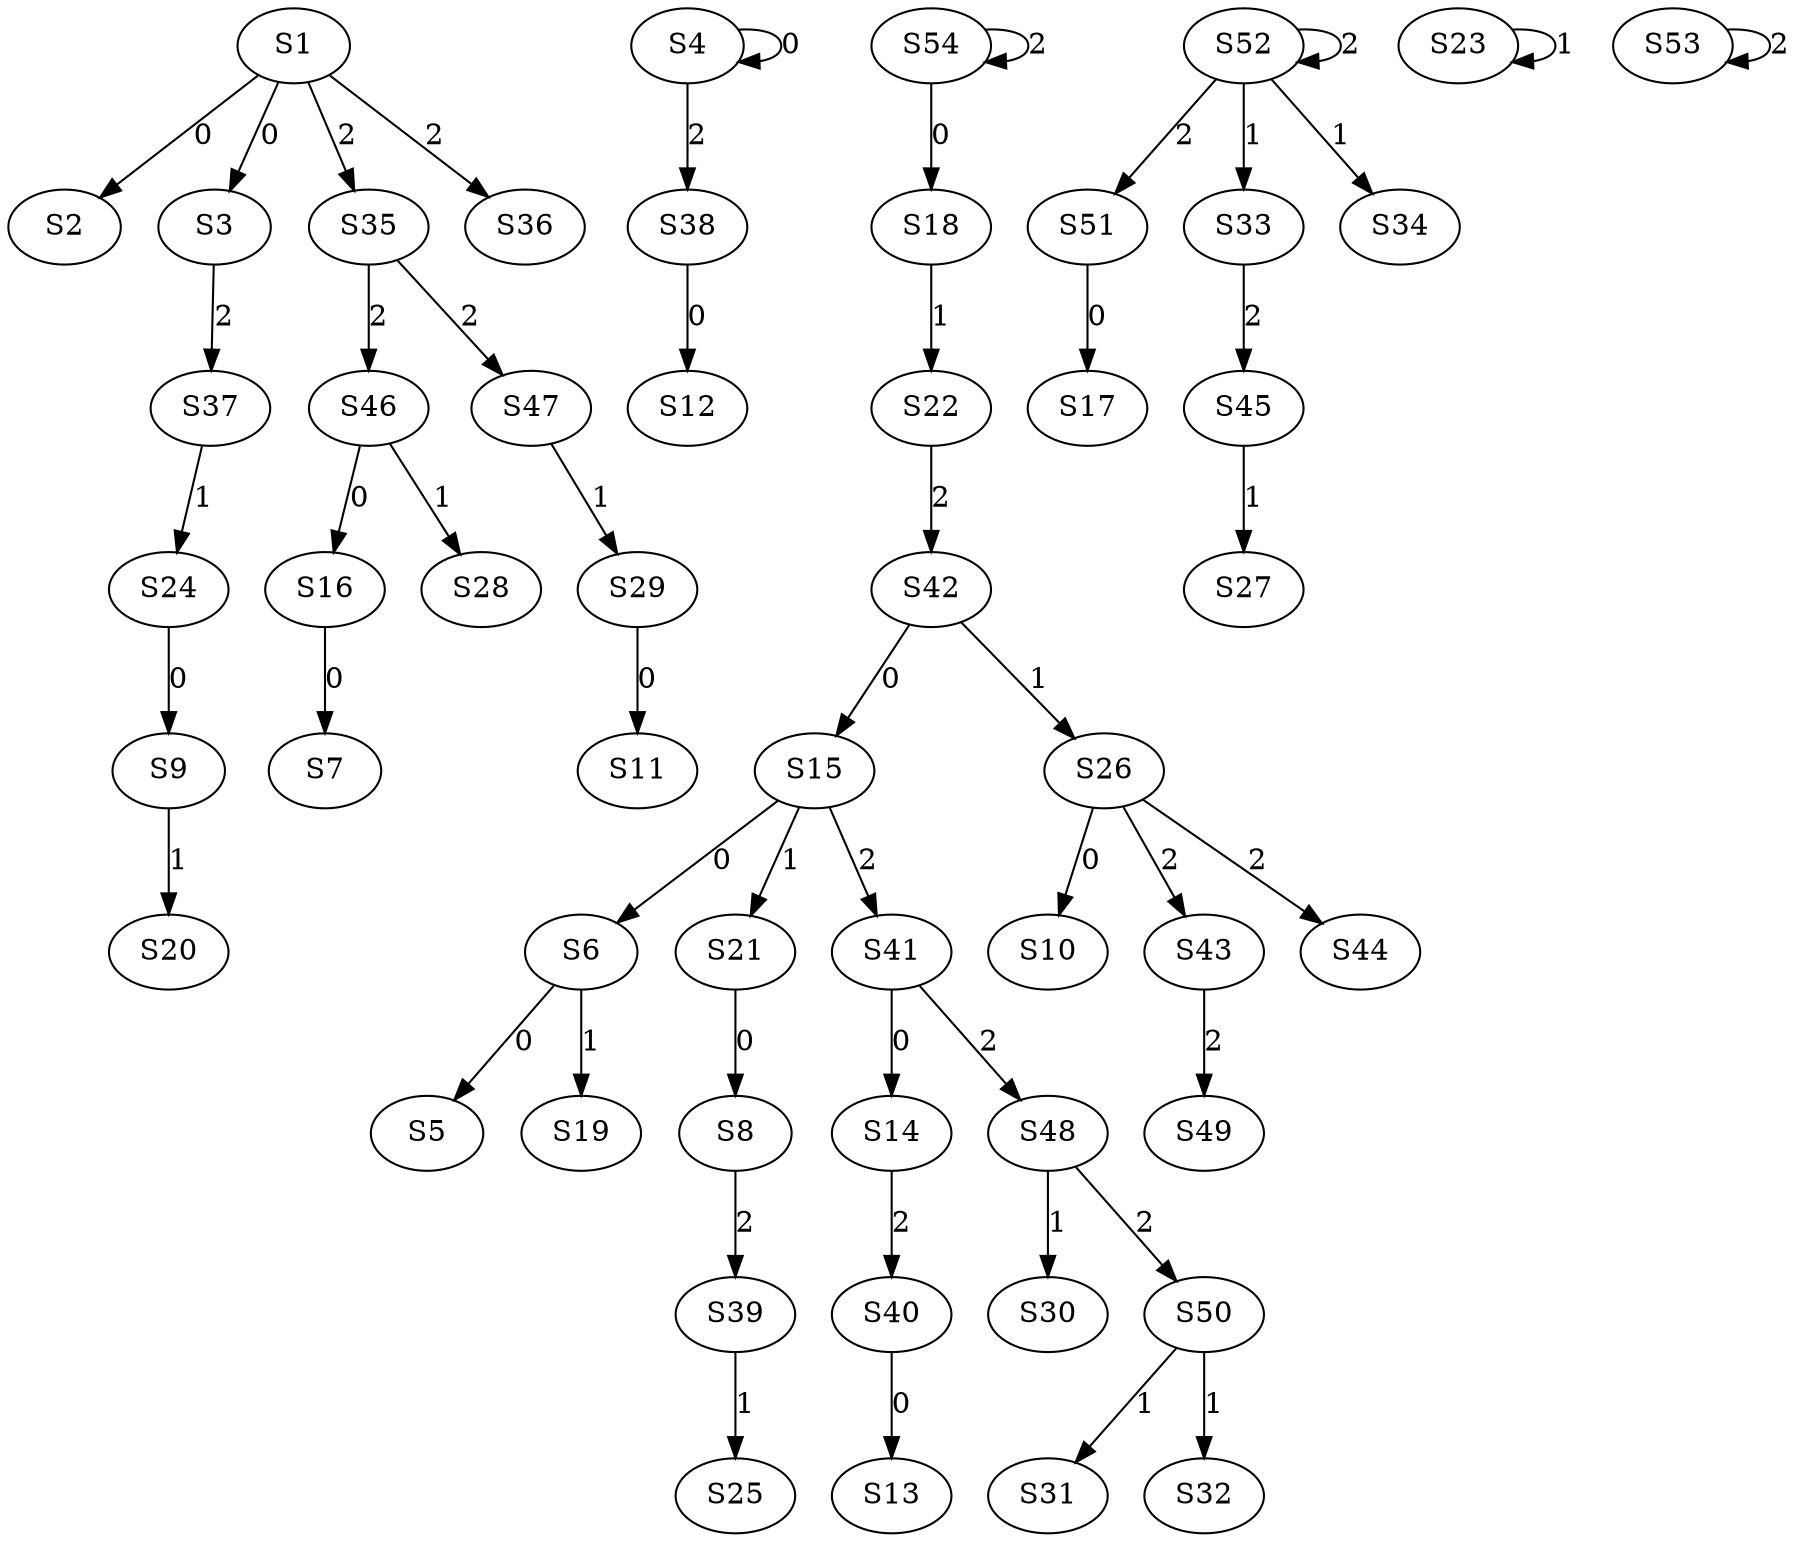strict digraph {
	S1 -> S2 [ label = 0 ];
	S1 -> S3 [ label = 0 ];
	S4 -> S4 [ label = 0 ];
	S6 -> S5 [ label = 0 ];
	S15 -> S6 [ label = 0 ];
	S16 -> S7 [ label = 0 ];
	S21 -> S8 [ label = 0 ];
	S24 -> S9 [ label = 0 ];
	S26 -> S10 [ label = 0 ];
	S29 -> S11 [ label = 0 ];
	S38 -> S12 [ label = 0 ];
	S40 -> S13 [ label = 0 ];
	S41 -> S14 [ label = 0 ];
	S42 -> S15 [ label = 0 ];
	S46 -> S16 [ label = 0 ];
	S51 -> S17 [ label = 0 ];
	S54 -> S18 [ label = 0 ];
	S6 -> S19 [ label = 1 ];
	S9 -> S20 [ label = 1 ];
	S15 -> S21 [ label = 1 ];
	S18 -> S22 [ label = 1 ];
	S23 -> S23 [ label = 1 ];
	S37 -> S24 [ label = 1 ];
	S39 -> S25 [ label = 1 ];
	S42 -> S26 [ label = 1 ];
	S45 -> S27 [ label = 1 ];
	S46 -> S28 [ label = 1 ];
	S47 -> S29 [ label = 1 ];
	S48 -> S30 [ label = 1 ];
	S50 -> S31 [ label = 1 ];
	S50 -> S32 [ label = 1 ];
	S52 -> S33 [ label = 1 ];
	S52 -> S34 [ label = 1 ];
	S1 -> S35 [ label = 2 ];
	S1 -> S36 [ label = 2 ];
	S3 -> S37 [ label = 2 ];
	S4 -> S38 [ label = 2 ];
	S8 -> S39 [ label = 2 ];
	S14 -> S40 [ label = 2 ];
	S15 -> S41 [ label = 2 ];
	S22 -> S42 [ label = 2 ];
	S26 -> S43 [ label = 2 ];
	S26 -> S44 [ label = 2 ];
	S33 -> S45 [ label = 2 ];
	S35 -> S46 [ label = 2 ];
	S35 -> S47 [ label = 2 ];
	S41 -> S48 [ label = 2 ];
	S43 -> S49 [ label = 2 ];
	S48 -> S50 [ label = 2 ];
	S52 -> S51 [ label = 2 ];
	S52 -> S52 [ label = 2 ];
	S53 -> S53 [ label = 2 ];
	S54 -> S54 [ label = 2 ];
}